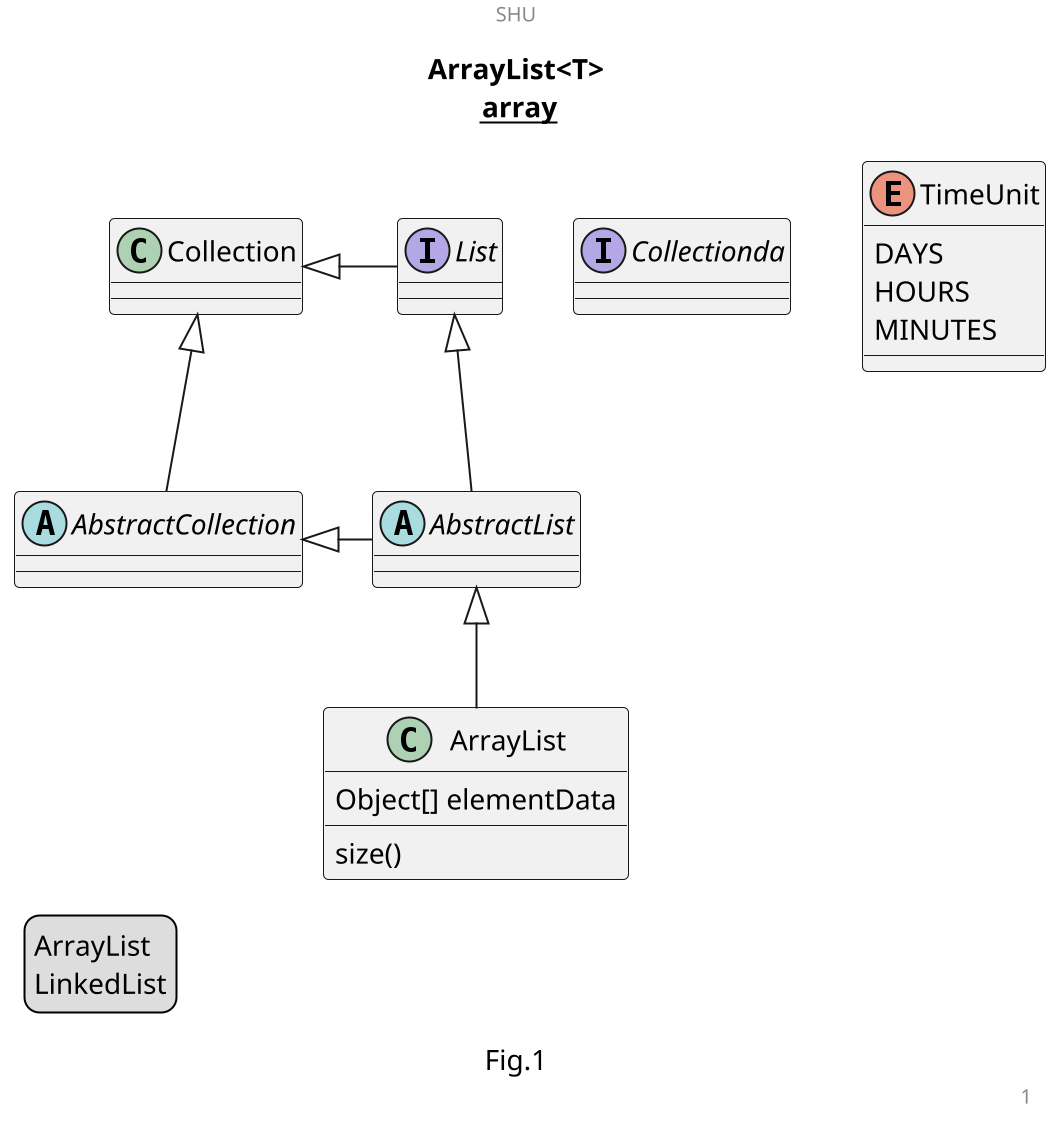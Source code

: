 @startuml
'https://plantuml.com/class-diagram
/'
a comment
'/
scale 2

title ArrayList<T>\n __array__
caption Fig.1
center header SHU

legend left
ArrayList
LinkedList
endlegend

abstract class AbstractList
abstract AbstractCollection
interface List
interface Collectionda

List <|-- AbstractList
Collection <|-- AbstractCollection

Collection <|- List
AbstractCollection <|- AbstractList
AbstractList <|-- ArrayList

class ArrayList {
Object[] elementData
size()
}

enum TimeUnit {
DAYS
HOURS
MINUTES
}

right footer 1

@enduml